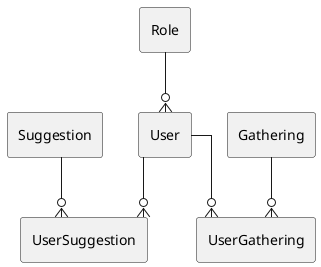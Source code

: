 @startuml erd
hide empty members
hide circle

skinparam Padding 8
skinparam Linetype ortho

class User {}
class Role{}
class Suggestion{}
class Gathering{}
class UserSuggestion{}
class UserGathering{}

Role --o{ User
User --o{ UserGathering
Gathering --o{ UserGathering
User --o{ UserSuggestion
Suggestion --o{ UserSuggestion


@enduml
